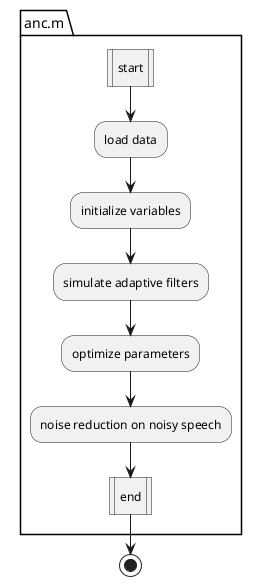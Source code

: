 @startuml Pipeline Flowchart
|ANC|
package "anc.m" {
    :start|
    :load data;
    :initialize variables;
    :simulate adaptive filters;
    :optimize parameters;
    :noise reduction on noisy speech;
    :end|
}
stop
@enduml
